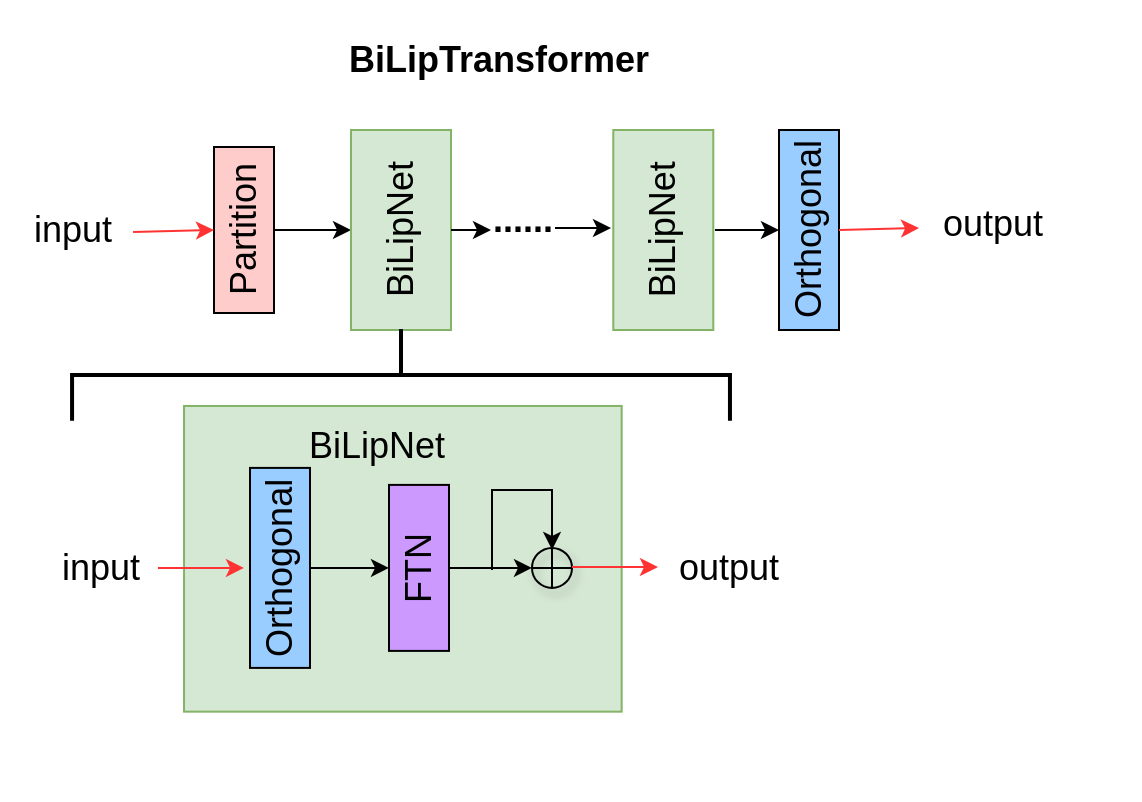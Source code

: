 <mxfile version="27.1.6">
  <diagram name="第 1 页" id="12M5Myu7l8NUgM6UxuhZ">
    <mxGraphModel dx="674" dy="1607" grid="1" gridSize="10" guides="1" tooltips="1" connect="1" arrows="1" fold="1" page="1" pageScale="1" pageWidth="827" pageHeight="1169" math="0" shadow="0">
      <root>
        <mxCell id="0" />
        <mxCell id="1" parent="0" />
        <mxCell id="n2hKNjZKLiZzbII2VU98-11" value="&lt;font style=&quot;font-size: 18px;&quot;&gt;Partition&lt;/font&gt;" style="rounded=0;whiteSpace=wrap;html=1;fillColor=#FFCCCC;rotation=-90;" vertex="1" parent="1">
          <mxGeometry x="170.5" y="70" width="83" height="30" as="geometry" />
        </mxCell>
        <mxCell id="n2hKNjZKLiZzbII2VU98-12" value="" style="endArrow=classic;html=1;rounded=0;exitX=0.5;exitY=1;exitDx=0;exitDy=0;entryX=0.5;entryY=0;entryDx=0;entryDy=0;" edge="1" parent="1" source="n2hKNjZKLiZzbII2VU98-11" target="n2hKNjZKLiZzbII2VU98-48">
          <mxGeometry width="50" height="50" relative="1" as="geometry">
            <mxPoint x="584.5" y="300" as="sourcePoint" />
            <mxPoint x="205.5" y="121" as="targetPoint" />
          </mxGeometry>
        </mxCell>
        <mxCell id="n2hKNjZKLiZzbII2VU98-36" value="" style="endArrow=classic;html=1;rounded=0;fillColor=#FF3333;strokeColor=#FF3333;entryX=0.5;entryY=0;entryDx=0;entryDy=0;exitX=1.017;exitY=0.525;exitDx=0;exitDy=0;exitPerimeter=0;" edge="1" parent="1" source="n2hKNjZKLiZzbII2VU98-38" target="n2hKNjZKLiZzbII2VU98-11">
          <mxGeometry width="50" height="50" relative="1" as="geometry">
            <mxPoint x="165.5" y="90" as="sourcePoint" />
            <mxPoint x="195.5" y="70" as="targetPoint" />
          </mxGeometry>
        </mxCell>
        <mxCell id="n2hKNjZKLiZzbII2VU98-38" value="&lt;font style=&quot;font-size: 18px;&quot;&gt;input&lt;/font&gt;" style="text;html=1;align=center;verticalAlign=middle;resizable=0;points=[];autosize=1;strokeColor=none;fillColor=none;" vertex="1" parent="1">
          <mxGeometry x="95.5" y="65" width="60" height="40" as="geometry" />
        </mxCell>
        <mxCell id="n2hKNjZKLiZzbII2VU98-48" value="&lt;font style=&quot;font-size: 18px;&quot;&gt;BiLipNet&lt;/font&gt;" style="rounded=0;whiteSpace=wrap;html=1;fillColor=#d5e8d4;rotation=-90;strokeColor=#82b366;" vertex="1" parent="1">
          <mxGeometry x="240.5" y="60" width="100" height="50" as="geometry" />
        </mxCell>
        <mxCell id="n2hKNjZKLiZzbII2VU98-49" value="" style="rounded=0;whiteSpace=wrap;html=1;fillColor=#d5e8d4;rotation=-90;strokeColor=#82b366;" vertex="1" parent="1">
          <mxGeometry x="215" y="140" width="152.85" height="218.81" as="geometry" />
        </mxCell>
        <mxCell id="n2hKNjZKLiZzbII2VU98-50" value="&lt;font style=&quot;font-size: 18px;&quot;&gt;Orthogonal&lt;/font&gt;" style="rounded=0;whiteSpace=wrap;html=1;fillColor=#99CCFF;rotation=-90;" vertex="1" parent="1">
          <mxGeometry x="180" y="238.95" width="100" height="30" as="geometry" />
        </mxCell>
        <mxCell id="n2hKNjZKLiZzbII2VU98-52" value="&lt;font style=&quot;font-size: 18px;&quot;&gt;FTN&lt;/font&gt;" style="rounded=0;whiteSpace=wrap;html=1;fillColor=#CC99FF;rotation=-90;" vertex="1" parent="1">
          <mxGeometry x="258" y="238.95" width="83" height="30" as="geometry" />
        </mxCell>
        <mxCell id="n2hKNjZKLiZzbII2VU98-53" value="" style="endArrow=classic;html=1;rounded=0;exitX=0.5;exitY=1;exitDx=0;exitDy=0;entryX=0.5;entryY=0;entryDx=0;entryDy=0;" edge="1" parent="1" source="n2hKNjZKLiZzbII2VU98-50" target="n2hKNjZKLiZzbII2VU98-52">
          <mxGeometry width="50" height="50" relative="1" as="geometry">
            <mxPoint x="458" y="491.95" as="sourcePoint" />
            <mxPoint x="508" y="441.95" as="targetPoint" />
          </mxGeometry>
        </mxCell>
        <mxCell id="n2hKNjZKLiZzbII2VU98-54" value="" style="endArrow=classic;html=1;rounded=0;exitX=0.5;exitY=1;exitDx=0;exitDy=0;entryX=0;entryY=0.5;entryDx=0;entryDy=0;" edge="1" parent="1" source="n2hKNjZKLiZzbII2VU98-52" target="n2hKNjZKLiZzbII2VU98-56">
          <mxGeometry width="50" height="50" relative="1" as="geometry">
            <mxPoint x="458" y="491.95" as="sourcePoint" />
            <mxPoint x="158" y="387.95" as="targetPoint" />
          </mxGeometry>
        </mxCell>
        <mxCell id="n2hKNjZKLiZzbII2VU98-56" value="" style="ellipse;whiteSpace=wrap;html=1;aspect=fixed;shadow=1;fillColor=none;" vertex="1" parent="1">
          <mxGeometry x="356" y="243.95" width="20" height="20" as="geometry" />
        </mxCell>
        <mxCell id="n2hKNjZKLiZzbII2VU98-57" value="" style="endArrow=none;html=1;rounded=0;exitX=0;exitY=0.5;exitDx=0;exitDy=0;entryX=1;entryY=0.5;entryDx=0;entryDy=0;" edge="1" parent="1" source="n2hKNjZKLiZzbII2VU98-56" target="n2hKNjZKLiZzbII2VU98-56">
          <mxGeometry width="50" height="50" relative="1" as="geometry">
            <mxPoint x="536" y="368.95" as="sourcePoint" />
            <mxPoint x="586" y="318.95" as="targetPoint" />
          </mxGeometry>
        </mxCell>
        <mxCell id="n2hKNjZKLiZzbII2VU98-58" value="" style="endArrow=none;html=1;rounded=0;exitX=0.5;exitY=1;exitDx=0;exitDy=0;entryX=0.5;entryY=0;entryDx=0;entryDy=0;" edge="1" parent="1" source="n2hKNjZKLiZzbII2VU98-56" target="n2hKNjZKLiZzbII2VU98-56">
          <mxGeometry width="50" height="50" relative="1" as="geometry">
            <mxPoint x="536" y="368.95" as="sourcePoint" />
            <mxPoint x="586" y="318.95" as="targetPoint" />
          </mxGeometry>
        </mxCell>
        <mxCell id="n2hKNjZKLiZzbII2VU98-59" value="" style="endArrow=classic;html=1;rounded=0;" edge="1" parent="1">
          <mxGeometry width="50" height="50" relative="1" as="geometry">
            <mxPoint x="336" y="254.95" as="sourcePoint" />
            <mxPoint x="366" y="244.95" as="targetPoint" />
            <Array as="points">
              <mxPoint x="336" y="214.95" />
              <mxPoint x="366" y="214.95" />
            </Array>
          </mxGeometry>
        </mxCell>
        <mxCell id="n2hKNjZKLiZzbII2VU98-60" value="&lt;font style=&quot;font-size: 18px;&quot;&gt;BiLipNet&lt;/font&gt;" style="text;html=1;align=center;verticalAlign=middle;resizable=0;points=[];autosize=1;strokeColor=none;fillColor=none;" vertex="1" parent="1">
          <mxGeometry x="233" y="172.85" width="90" height="40" as="geometry" />
        </mxCell>
        <mxCell id="n2hKNjZKLiZzbII2VU98-61" value="" style="endArrow=classic;html=1;rounded=0;fillColor=#FF3333;strokeColor=#FF3333;entryX=0.5;entryY=0;entryDx=0;entryDy=0;exitX=0.983;exitY=0.5;exitDx=0;exitDy=0;exitPerimeter=0;" edge="1" parent="1" source="n2hKNjZKLiZzbII2VU98-62">
          <mxGeometry width="50" height="50" relative="1" as="geometry">
            <mxPoint x="221" y="208.95" as="sourcePoint" />
            <mxPoint x="212" y="253.95" as="targetPoint" />
          </mxGeometry>
        </mxCell>
        <mxCell id="n2hKNjZKLiZzbII2VU98-62" value="&lt;font style=&quot;font-size: 18px;&quot;&gt;input&lt;/font&gt;" style="text;html=1;align=center;verticalAlign=middle;resizable=0;points=[];autosize=1;strokeColor=none;fillColor=none;" vertex="1" parent="1">
          <mxGeometry x="110" y="233.95" width="60" height="40" as="geometry" />
        </mxCell>
        <mxCell id="n2hKNjZKLiZzbII2VU98-63" value="" style="endArrow=classic;html=1;rounded=0;fillColor=#FF3333;strokeColor=#FF3333;entryX=0.5;entryY=0;entryDx=0;entryDy=0;exitX=0.983;exitY=0.5;exitDx=0;exitDy=0;exitPerimeter=0;" edge="1" parent="1">
          <mxGeometry width="50" height="50" relative="1" as="geometry">
            <mxPoint x="376" y="253.45" as="sourcePoint" />
            <mxPoint x="419" y="253.55" as="targetPoint" />
          </mxGeometry>
        </mxCell>
        <mxCell id="n2hKNjZKLiZzbII2VU98-64" value="&lt;font style=&quot;font-size: 18px;&quot;&gt;output&lt;/font&gt;" style="text;html=1;align=center;verticalAlign=middle;resizable=0;points=[];autosize=1;strokeColor=none;fillColor=none;" vertex="1" parent="1">
          <mxGeometry x="419" y="233.95" width="70" height="40" as="geometry" />
        </mxCell>
        <mxCell id="n2hKNjZKLiZzbII2VU98-65" value="" style="endArrow=classic;html=1;rounded=0;exitX=0.5;exitY=1;exitDx=0;exitDy=0;" edge="1" parent="1" source="n2hKNjZKLiZzbII2VU98-48">
          <mxGeometry width="50" height="50" relative="1" as="geometry">
            <mxPoint x="355.5" y="80" as="sourcePoint" />
            <mxPoint x="335.5" y="85" as="targetPoint" />
          </mxGeometry>
        </mxCell>
        <mxCell id="n2hKNjZKLiZzbII2VU98-68" value="&lt;font style=&quot;font-size: 18px;&quot;&gt;&lt;b&gt;......&lt;/b&gt;&lt;/font&gt;" style="text;html=1;align=center;verticalAlign=middle;resizable=0;points=[];autosize=1;strokeColor=none;fillColor=none;" vertex="1" parent="1">
          <mxGeometry x="325.5" y="60" width="50" height="40" as="geometry" />
        </mxCell>
        <mxCell id="n2hKNjZKLiZzbII2VU98-69" value="" style="endArrow=classic;html=1;rounded=0;exitX=0.92;exitY=0.675;exitDx=0;exitDy=0;exitPerimeter=0;" edge="1" parent="1">
          <mxGeometry width="50" height="50" relative="1" as="geometry">
            <mxPoint x="367.5" y="84" as="sourcePoint" />
            <mxPoint x="395.5" y="84" as="targetPoint" />
          </mxGeometry>
        </mxCell>
        <mxCell id="n2hKNjZKLiZzbII2VU98-71" value="&lt;font style=&quot;font-size: 18px;&quot;&gt;BiLipNet&lt;/font&gt;" style="rounded=0;whiteSpace=wrap;html=1;fillColor=#d5e8d4;rotation=-90;strokeColor=#82b366;" vertex="1" parent="1">
          <mxGeometry x="371.65" y="60" width="100" height="50" as="geometry" />
        </mxCell>
        <mxCell id="n2hKNjZKLiZzbII2VU98-72" value="&lt;font style=&quot;font-size: 18px;&quot;&gt;Orthogonal&lt;/font&gt;" style="rounded=0;whiteSpace=wrap;html=1;fillColor=#99CCFF;rotation=-90;" vertex="1" parent="1">
          <mxGeometry x="444.5" y="70" width="100" height="30" as="geometry" />
        </mxCell>
        <mxCell id="n2hKNjZKLiZzbII2VU98-73" value="" style="endArrow=classic;html=1;rounded=0;exitX=0.92;exitY=0.675;exitDx=0;exitDy=0;exitPerimeter=0;entryX=0.5;entryY=0;entryDx=0;entryDy=0;" edge="1" parent="1" target="n2hKNjZKLiZzbII2VU98-72">
          <mxGeometry width="50" height="50" relative="1" as="geometry">
            <mxPoint x="447.5" y="85" as="sourcePoint" />
            <mxPoint x="475.5" y="85" as="targetPoint" />
          </mxGeometry>
        </mxCell>
        <mxCell id="n2hKNjZKLiZzbII2VU98-74" value="" style="endArrow=classic;html=1;rounded=0;fillColor=#FF3333;strokeColor=#FF3333;entryX=-0.014;entryY=0.55;entryDx=0;entryDy=0;exitX=0.5;exitY=1;exitDx=0;exitDy=0;entryPerimeter=0;" edge="1" parent="1" source="n2hKNjZKLiZzbII2VU98-72" target="n2hKNjZKLiZzbII2VU98-76">
          <mxGeometry width="50" height="50" relative="1" as="geometry">
            <mxPoint x="513.5" y="83" as="sourcePoint" />
            <mxPoint x="556.5" y="83" as="targetPoint" />
          </mxGeometry>
        </mxCell>
        <mxCell id="n2hKNjZKLiZzbII2VU98-76" value="&lt;font style=&quot;font-size: 18px;&quot;&gt;output&lt;/font&gt;" style="text;html=1;align=center;verticalAlign=middle;resizable=0;points=[];autosize=1;strokeColor=none;fillColor=none;" vertex="1" parent="1">
          <mxGeometry x="550.5" y="62" width="70" height="40" as="geometry" />
        </mxCell>
        <mxCell id="n2hKNjZKLiZzbII2VU98-80" value="" style="strokeWidth=2;html=1;shape=mxgraph.flowchart.annotation_2;align=left;labelPosition=right;pointerEvents=1;rotation=90;" vertex="1" parent="1">
          <mxGeometry x="267.57" y="-7" width="45.87" height="328.95" as="geometry" />
        </mxCell>
        <mxCell id="n2hKNjZKLiZzbII2VU98-81" value="" style="swimlane;startSize=0;strokeColor=none;" vertex="1" parent="1">
          <mxGeometry x="90" y="-30" width="570" height="400" as="geometry" />
        </mxCell>
        <mxCell id="n2hKNjZKLiZzbII2VU98-149" value="&lt;b&gt;&lt;font style=&quot;font-size: 18px;&quot;&gt;BiLipTransformer&lt;/font&gt;&lt;/b&gt;" style="text;html=1;align=center;verticalAlign=middle;resizable=0;points=[];autosize=1;strokeColor=none;fillColor=none;" vertex="1" parent="n2hKNjZKLiZzbII2VU98-81">
          <mxGeometry x="163.5" y="10" width="170" height="40" as="geometry" />
        </mxCell>
      </root>
    </mxGraphModel>
  </diagram>
</mxfile>
